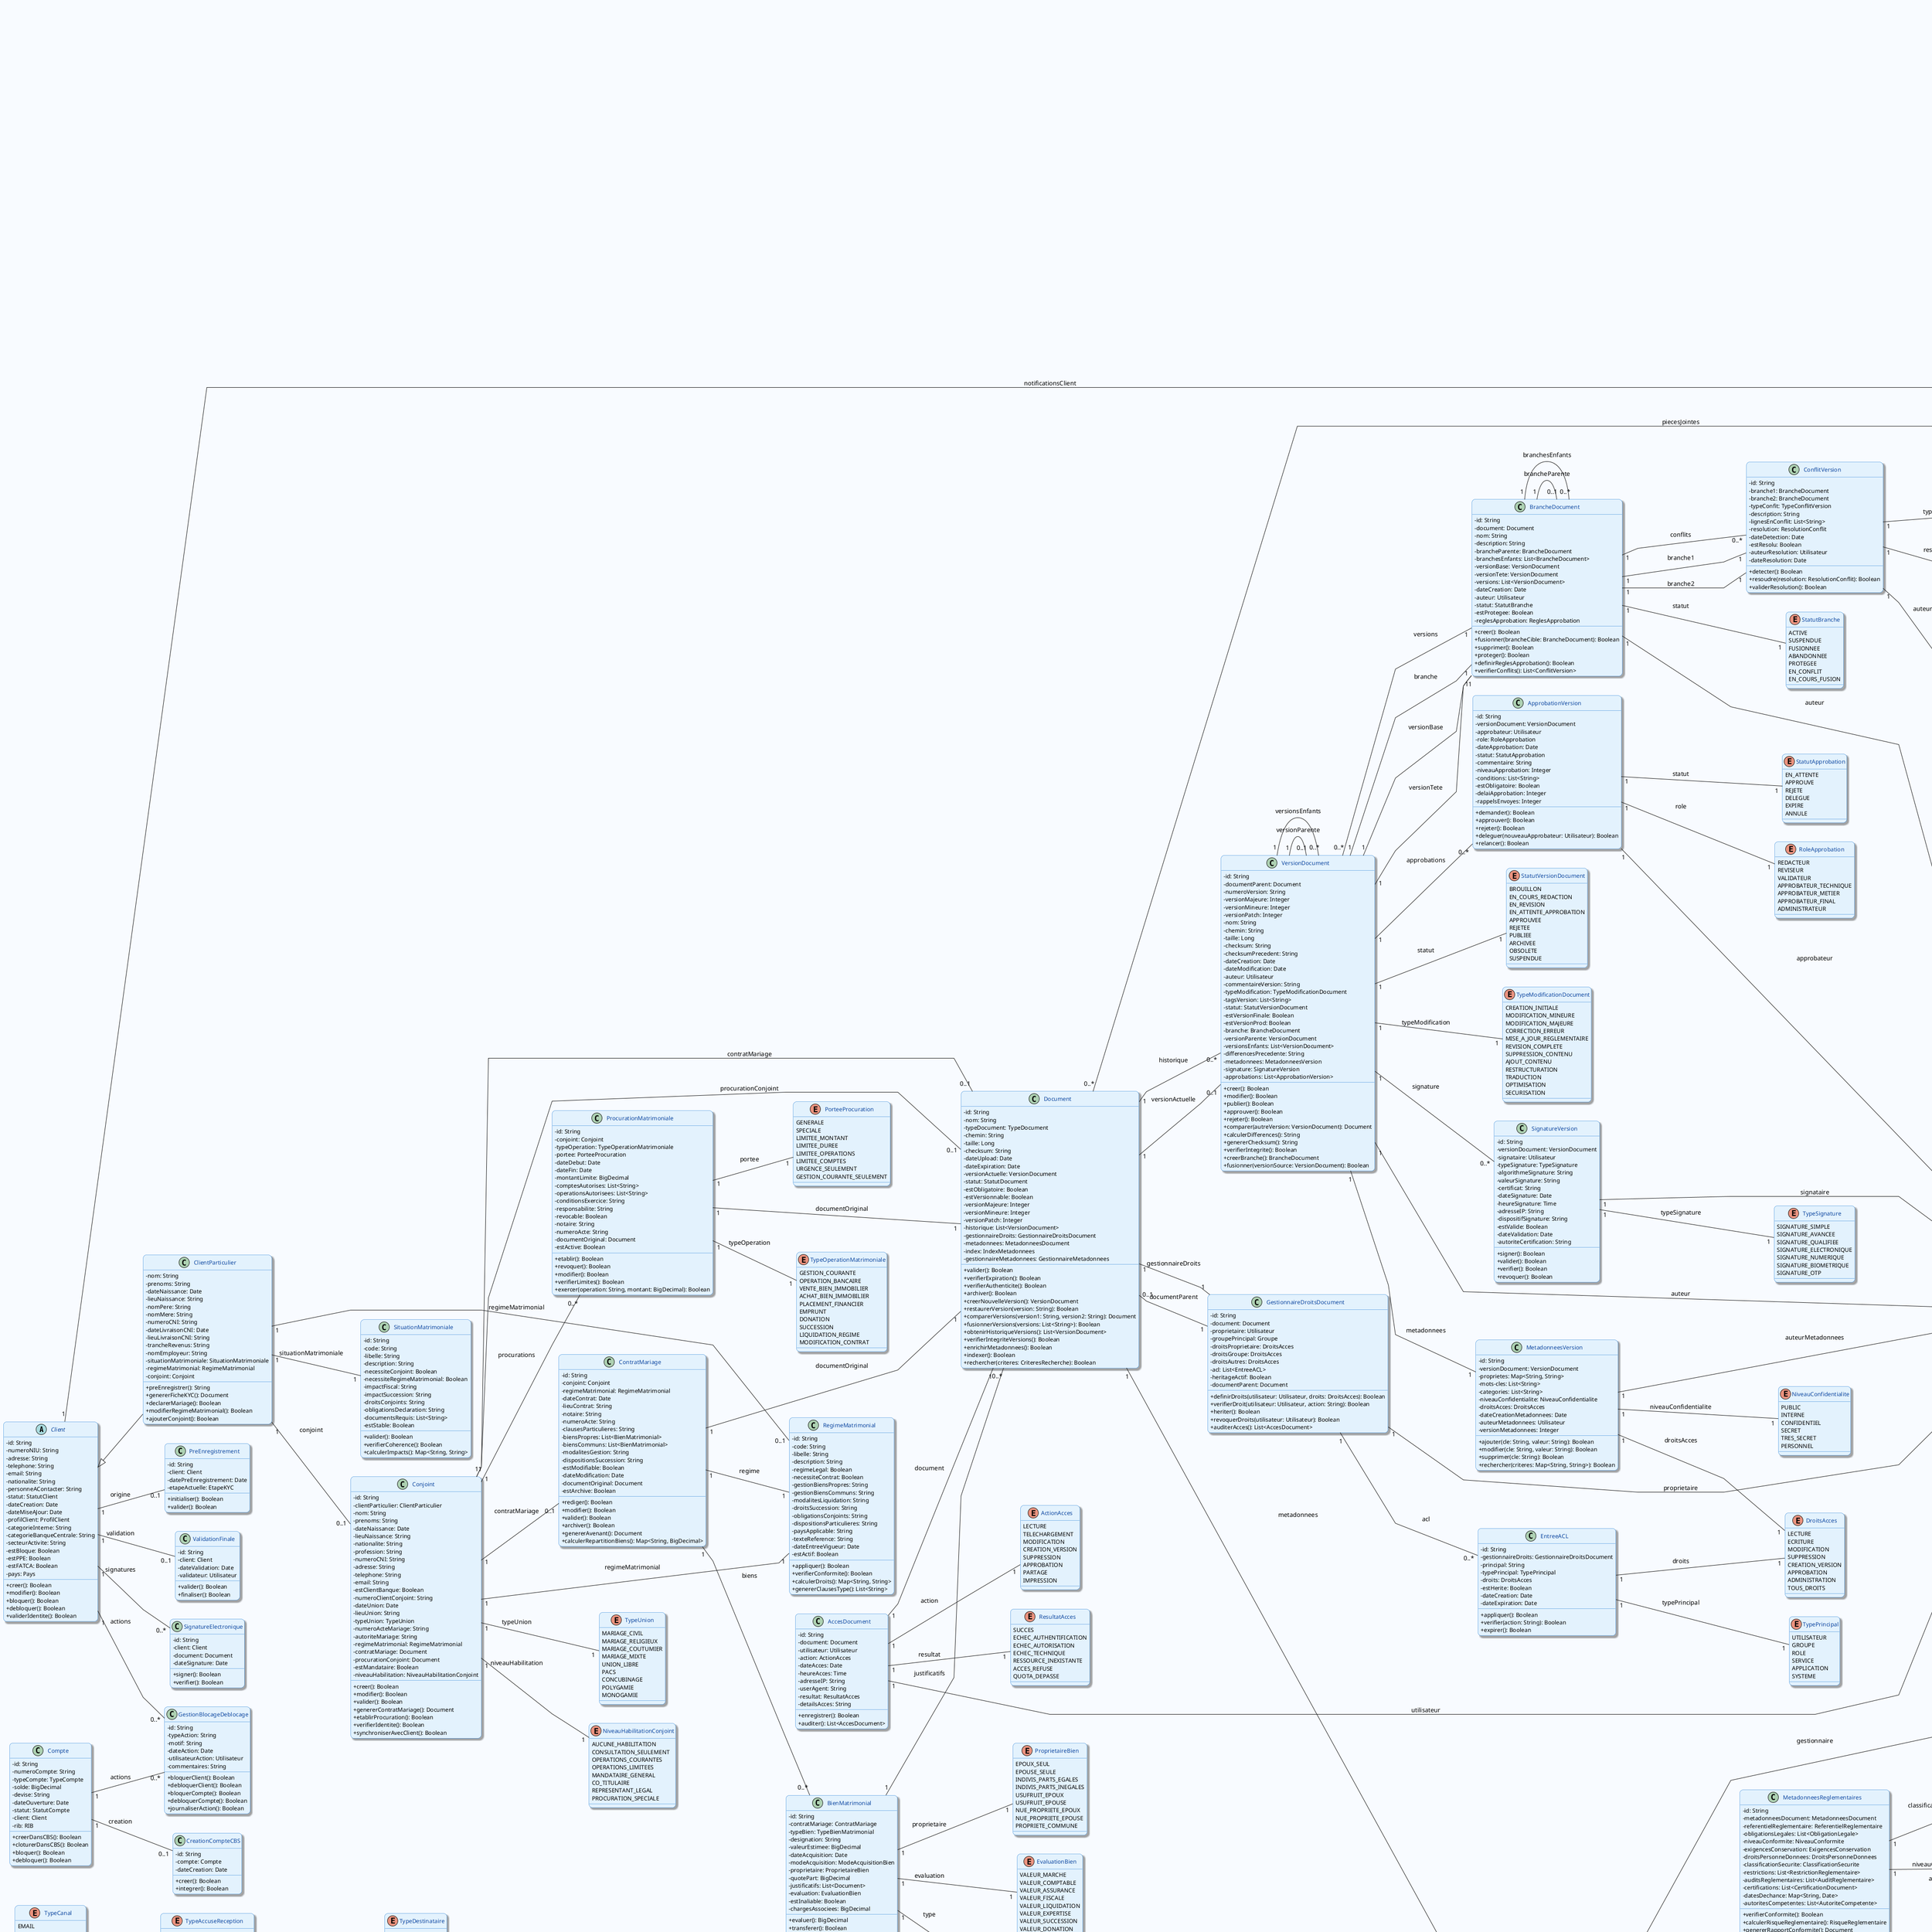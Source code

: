 @startuml D_CLASSE_13_JUIN
skinparam linetype polyline
skinparam backgroundColor #F8FBFF
skinparam classBackgroundColor #E3F2FD
skinparam classBorderColor #1976D2
skinparam classFontColor #0D47A1
skinparam classFontSize 13
skinparam classAttributeFontSize 12
skinparam classMethodFontSize 12
skinparam classAttributeIconSize 0
skinparam shadowing true
skinparam roundCorner 15
skinparam nodesep 40
skinparam ranksep 30
left to right direction

abstract class Client {
  - id: String
  - numeroNIU: String
  - adresse: String
  - telephone: String
  - email: String
  - nationalite: String
  - personneAContacter: String
  - statut: StatutClient
  - dateCreation: Date
  - dateMiseAJour: Date
  - profilClient: ProfilClient
  - categorieInterne: String
  - categorieBanqueCentrale: String
  - secteurActivite: String
  - estBloque: Boolean
  - estPPE: Boolean
  - estFATCA: Boolean
  - pays: Pays
  + creer(): Boolean
  + modifier(): Boolean
  + bloquer(): Boolean
  + debloquer(): Boolean
  + validerIdentite(): Boolean
}

class ClientParticulier extends Client {
  - nom: String
  - prenoms: String
  - dateNaissance: Date
  - lieuNaissance: String
  - nomPere: String
  - nomMere: String
  - numeroCNI: String
  - dateLivraisonCNI: Date
  - lieuLivraisonCNI: String
  - trancheRevenus: String
  - nomEmployeur: String
  - situationMatrimoniale: SituationMatrimoniale
  - regimeMatrimonial: RegimeMatrimonial
  - conjoint: Conjoint
  + preEnregistrer(): String
  + genererFicheKYC(): Document
  + declarerMariage(): Boolean
  + modifierRegimeMatrimonial(): Boolean
  + ajouterConjoint(): Boolean
}

class Utilisateur {
  - id: String
  - nom: String
  - prenoms: String
  - login: String
  - email: String
  - profil: Profil
  - estActif: Boolean
  + seConnecter(): Boolean
  + changerMotDePasse(): Boolean
  + gererDroits(): Boolean
}

class Document {
  - id: String
  - nom: String
  - typeDocument: TypeDocument
  - chemin: String
  - taille: Long
  - checksum: String
  - dateUpload: Date
  - dateExpiration: Date
  - versionActuelle: VersionDocument
  - statut: StatutDocument
  - estObligatoire: Boolean
  - estVersionnable: Boolean
  - versionMajeure: Integer
  - versionMineure: Integer
  - versionPatch: Integer
  - historique: List<VersionDocument>
  - gestionnaireDroits: GestionnaireDroitsDocument
  - metadonnees: MetadonneesDocument
  - index: IndexMetadonnees
  - gestionnaireMetadonnees: GestionnaireMetadonnees
  + valider(): Boolean
  + verifierExpiration(): Boolean
  + verifierAuthenticite(): Boolean
  + archiver(): Boolean
  + creerNouvelleVersion(): VersionDocument
  + restaurerVersion(version: String): Boolean
  + comparerVersions(version1: String, version2: String): Document
  + fusionnerVersions(versions: List<String>): Boolean
  + obtenirHistoriqueVersions(): List<VersionDocument>
  + verifierIntegriteVersions(): Boolean
  + enrichirMetadonnees(): Boolean
  + indexer(): Boolean
  + rechercher(criteres: CriteresRecherche): Boolean
}

class Compte {
  - id: String
  - numeroCompte: String
  - typeCompte: TypeCompte
  - solde: BigDecimal
  - devise: String
  - dateOuverture: Date
  - statut: StatutCompte
  - client: Client
  - rib: RIB
  + creerDansCBS(): Boolean
  + cloturerDansCBS(): Boolean
  + bloquer(): Boolean
  + debloquer(): Boolean
}

class VersionDocument {
  - id: String
  - documentParent: Document
  - numeroVersion: String
  - versionMajeure: Integer
  - versionMineure: Integer
  - versionPatch: Integer
  - nom: String
  - chemin: String
  - taille: Long
  - checksum: String
  - checksumPrecedent: String
  - dateCreation: Date
  - dateModification: Date
  - auteur: Utilisateur
  - commentaireVersion: String
  - typeModification: TypeModificationDocument
  - tagsVersion: List<String>
  - statut: StatutVersionDocument
  - estVersionFinale: Boolean
  - estVersionProd: Boolean
  - branche: BrancheDocument
  - versionParente: VersionDocument
  - versionsEnfants: List<VersionDocument>
  - differencesPrecedente: String
  - metadonnees: MetadonneesVersion
  - signature: SignatureVersion
  - approbations: List<ApprobationVersion>
  + creer(): Boolean
  + modifier(): Boolean
  + publier(): Boolean
  + approuver(): Boolean
  + rejeter(): Boolean
  + comparer(autreVersion: VersionDocument): Document
  + calculerDifferences(): String
  + genererChecksum(): String
  + verifierIntegrite(): Boolean
  + creerBranche(): BrancheDocument
  + fusionner(versionSource: VersionDocument): Boolean
}

class BrancheDocument {
  - id: String
  - document: Document
  - nom: String
  - description: String
  - brancheParente: BrancheDocument
  - branchesEnfants: List<BrancheDocument>
  - versionBase: VersionDocument
  - versionTete: VersionDocument
  - versions: List<VersionDocument>
  - dateCreation: Date
  - auteur: Utilisateur
  - statut: StatutBranche
  - estProtegee: Boolean
  - reglesApprobation: ReglesApprobation
  + creer(): Boolean
  + fusionner(brancheCible: BrancheDocument): Boolean
  + supprimer(): Boolean
  + proteger(): Boolean
  + definirReglesApprobation(): Boolean
  + verifierConflits(): List<ConflitVersion>
}

class MetadonneesVersion {
  - id: String
  - versionDocument: VersionDocument
  - proprietes: Map<String, String>
  - mots-cles: List<String>
  - categories: List<String>
  - niveauConfidentialite: NiveauConfidentialite
  - droitsAcces: DroitsAcces
  - dateCreationMetadonnees: Date
  - auteurMetadonnees: Utilisateur
  - versionMetadonnees: Integer
  + ajouter(cle: String, valeur: String): Boolean
  + modifier(cle: String, valeur: String): Boolean
  + supprimer(cle: String): Boolean
  + rechercher(criteres: Map<String, String>): Boolean
}

class MetadonneesDocument {
  - id: String
  - document: Document
  - metadonneesTechniques: MetadonneesTechniques
  - metadonneesMetier: MetadonneesMetier
  - metadonneesReglementaires: MetadonneesReglementaires
  - metadonneesArchivage: MetadonneesArchivage
  - metadonneesPersonnalisees: Map<String, Object>
  - schemaMetadonnees: SchemaMetadonnees
  - dateCreation: Date
  - dateMiseAJour: Date
  - gestionnaire: Utilisateur
  - estValide: Boolean
  - versionMetadonnees: Integer
  + creer(): Boolean
  + modifier(): Boolean
  + valider(): Boolean
  + exporter(): Document
  + importer(source: Document): Boolean
  + synchroniser(): Boolean
  + rechercher(criteres: CriteresRecherche): List<Document>
}

class MetadonneesTechniques {
  - id: String
  - metadonneesDocument: MetadonneesDocument
  - formatDocument: FormatDocument
  - encodage: String
  - resolution: String
  - dimensionsPixels: Dimension
  - nombrePages: Integer
  - tailleOctets: Long
  - checksumMD5: String
  - checksumSHA256: String
  - typeContenu: TypeContenu
  - applicationCreation: String
  - versionApplication: String
  - systemeExploitation: String
  - compressionUtilisee: String
  - chiffrementApplique: String
  - proprietesTechniques: Map<String, String>
  + calculerChecksum(): Boolean
  + analyserFormat(): Boolean
  + extraireMetadonnees(): Boolean
  + optimiser(): Boolean
  + convertir(formatCible: FormatDocument): Boolean
}

class MetadonneesMetier {
  - id: String
  - metadonneesDocument: MetadonneesDocument
  - categorieMetier: CategorieMetier
  - processusMetier: ProcessusMetier
  - entitesConcernees: List<EntiteMetier>
  - contexteUtilisation: ContexteUtilisation
  - valeurMetier: ValeurMetier
  - criticite: CriticiteDocument
  - impacts: List<ImpactMetier>
  - parties: List<PartieDocument>
  - relations: List<RelationDocument>
  - cycleBusiness: CycleBusiness
  - frequenceUtilisation: FrequenceUtilisation
  - utilisateursTypes: List<TypeUtilisateur>
  - objectifsDocument: List<ObjectifDocument>
  + classifier(): Boolean
  + evaluerCriticite(): CriticiteDocument
  + calculerValeur(): ValeurMetier
  + analyserImpacts(): List<ImpactMetier>
  + cartographier(): CarteProcessus
}

class MetadonneesReglementaires {
  - id: String
  - metadonneesDocument: MetadonneesDocument
  - referentielReglementaire: ReferentielReglementaire
  - obligationsLegales: List<ObligationLegale>
  - niveauConformite: NiveauConformite
  - exigencesConservation: ExigencesConservation
  - droitsPersonneDonnees: DroitsPersonneDonnees
  - classificationSecurite: ClassificationSecurite
  - restrictions: List<RestrictionReglementaire>
  - auditsReglementaires: List<AuditReglementaire>
  - certifications: List<CertificationDocument>
  - datesDechance: Map<String, Date>
  - autoritesCompetentes: List<AutoriteCompetente>
  + verifierConformite(): Boolean
  + calculerRisqueReglementaire(): RisqueReglementaire
  + genererRapportConformite(): Document
  + plannifierAudits(): List<PlanAudit>
  + surveillerEcheances(): List<Echeance>
}

class MetadonneesArchivage {
  - id: String
  - metadonneesDocument: MetadonneesDocument
  - politiqueArchivage: PolitiqueArchivage
  - dureeConservationLegale: Integer
  - dureeConservationOperationnelle: Integer
  - declencheurArchivage: DeclencheurArchivage
  - niveauAccesArchive: NiveauAccesArchive
  - supportArchivage: SupportArchivage
  - localisationArchive: LocalisationArchive
  - indexArchivage: IndexArchivage
  - planDestruction: PlanDestruction
  - traitementDonneesSensibles: TraitementDonneesSensibles
  - migrationFormatsPrevue: MigrationFormats
  - coutArchivage: CoutArchivage
  + planifier(): Boolean
  + executer(): Boolean
  + restaurer(): Boolean
  + detruire(): Boolean
  + migrer(): Boolean
  + auditer(): RapportAuditArchivage
}

class SchemaMetadonnees {
  - id: String
  - nom: String
  - version: String
  - description: String
  - typeDocument: TypeDocument
  - champObligatoires: List<ChampMetadonnees>
  - champOptionnels: List<ChampMetadonnees>
  - reglesValidation: List<RegleValidation>
  - formatStandard: FormatStandard
  - mappingStandards: Map<String, String>
  - dateCreation: Date
  - auteur: Utilisateur
  - estActif: Boolean
  - versionPrecedente: SchemaMetadonnees
  + definir(): Boolean
  + valider(metadonnees: MetadonneesDocument): Boolean
  + migrer(nouvelleVersion: SchemaMetadonnees): Boolean
  + exporter(): Document
  + comparer(autreSchema: SchemaMetadonnees): Document
}

class ChampMetadonnees {
  - id: String
  - schema: SchemaMetadonnees
  - nom: String
  - libelle: String
  - description: String
  - typeChamp: TypeChampMetadonnees
  - tailleMax: Integer
  - valeurParDefaut: String
  - valeursAutorisees: List<String>
  - formatValidation: String
  - estObligatoire: Boolean
  - estIndexe: Boolean
  - estRecherchable: Boolean
  - groupeFonctionnel: GroupeFonctionnel
  - ordreAffichage: Integer
  + definir(): Boolean
  + valider(valeur: Object): Boolean
  + indexer(): Boolean
  + transformer(valeur: Object): Object
}

class IndexMetadonnees {
  - id: String
  - metadonneesDocument: MetadonneesDocument
  - champsIndexes: List<ChampIndex>
  - indexTextuel: IndexTextuel
  - indexDate: IndexDate
  - indexNumerique: IndexNumerique
  - indexGeographique: IndexGeographique
  - motsClesExtrait: List<String>
  - entitesNommees: List<EntiteNommee>
  - conceptsIdentifies: List<Concept>
  - dateIndexation: Date
  - algorithmeIndexation: String
  - scoreRelevance: Float
  + construire(): Boolean
  + mettrAJour(): Boolean
  + rechercher(requete: RequeteRecherche): ResultatRecherche
  + analyserTexte(): AnalyseTextuelle
  + extraireEntites(): List<EntiteNommee>
}

class GestionnaireMetadonnees {
  - id: String
  - nom: String
  - description: String
  - schemasSupportes: List<SchemaMetadonnees>
  - referentielsUtilises: List<ReferentielMetadonnees>
  - reglesAutomatisation: List<RegleAutomatisation>
  - integrationsExterne: List<IntegrationExterne>
  - statistiques: StatistiquesMetadonnees
  - configuration: ConfigurationGestionnaire
  - estActif: Boolean
  + initialiser(): Boolean
  + traiter(document: Document): MetadonneesDocument
  + enrichir(metadonnees: MetadonneesDocument): Boolean
  + normaliser(): Boolean
  + synchroniser(): Boolean
  + genererRapports(): List<RapportMetadonnees>
  + optimiser(): Boolean
}

class SignatureVersion {
  - id: String
  - versionDocument: VersionDocument
  - signataire: Utilisateur
  - typeSignature: TypeSignature
  - algorithmeSignature: String
  - valeurSignature: String
  - certificat: String
  - dateSignature: Date
  - heureSignature: Time
  - adresseIP: String
  - dispositifSignature: String
  - estValide: Boolean
  - dateValidation: Date
  - autoriteCertification: String
  + signer(): Boolean
  + valider(): Boolean
  + verifier(): Boolean
  + revoquer(): Boolean
}

class ApprobationVersion {
  - id: String
  - versionDocument: VersionDocument
  - approbateur: Utilisateur
  - role: RoleApprobation
  - dateApprobation: Date
  - statut: StatutApprobation
  - commentaire: String
  - niveauApprobation: Integer
  - conditions: List<String>
  - estObligatoire: Boolean
  - delaiApprobation: Integer
  - rappelsEnvoyes: Integer
  + demander(): Boolean
  + approuver(): Boolean
  + rejeter(): Boolean
  + deleguer(nouveauApprobateur: Utilisateur): Boolean
  + relancer(): Boolean
}

class GestionnaireDroitsDocument {
  - id: String
  - document: Document
  - proprietaire: Utilisateur
  - groupePrincipal: Groupe
  - droitsProprietaire: DroitsAcces
  - droitsGroupe: DroitsAcces
  - droitsAutres: DroitsAcces
  - acl: List<EntreeACL>
  - heritageActif: Boolean
  - documentParent: Document
  + definirDroits(utilisateur: Utilisateur, droits: DroitsAcces): Boolean
  + verifierDroit(utilisateur: Utilisateur, action: String): Boolean
  + heriter(): Boolean
  + revoquerDroits(utilisateur: Utilisateur): Boolean
  + auditerAcces(): List<AccesDocument>
}

class EntreeACL {
  - id: String
  - gestionnaireDroits: GestionnaireDroitsDocument
  - principal: String
  - typePrincipal: TypePrincipal
  - droits: DroitsAcces
  - estHerite: Boolean
  - dateCreation: Date
  - dateExpiration: Date
  + appliquer(): Boolean
  + verifier(action: String): Boolean
  + expirer(): Boolean
}

class ConflitVersion {
  - id: String
  - branche1: BrancheDocument
  - branche2: BrancheDocument
  - typeConfit: TypeConflitVersion
  - description: String
  - lignesEnConflit: List<String>
  - resolution: ResolutionConflit
  - dateDetection: Date
  - estResolu: Boolean
  - auteurResolution: Utilisateur
  - dateResolution: Date
  + detecter(): Boolean
  + resoudre(resolution: ResolutionConflit): Boolean
  + validerResolution(): Boolean
}

class AccesDocument {
  - id: String
  - document: Document
  - utilisateur: Utilisateur
  - action: ActionAcces
  - dateAcces: Date
  - heureAcces: Time
  - adresseIP: String
  - userAgent: String
  - resultat: ResultatAcces
  - detailsAcces: String
  + enregistrer(): Boolean
  + auditer(): List<AccesDocument>
}

class GestionnaireNotification {
  - id: String
  - nom: String
  - description: String
  - estActif: Boolean
  - configurationDefaut: ConfigurationNotification
  - canaux: List<CanalNotification>
  - modeles: List<ModeleNotification>
  - historique: List<HistoriqueNotification>
  - statistiques: StatistiquesNotification
  + envoyerNotification(notification: Notification): Boolean
  + configurerCanal(canal: CanalNotification): Boolean
  + creerModele(modele: ModeleNotification): Boolean
  + gererAccuseReception(accuseId: String): Boolean
  + relancerNotification(notificationId: String): Boolean
  + genererRapportStatistiques(): Document
  + verifierLivraisonNotifications(): Boolean
}

class Notification {
  - id: String
  - destinataire: Destinataire
  - expediteur: String
  - typeNotification: TypeNotification
  - priorite: PrioriteNotification
  - sujet: String
  - contenu: String
  - pieceJointes: List<Document>
  - dateCreation: Date
  - dateEnvoi: Date
  - dateLivraison: Date
  - statut: StatutNotification
  - canalEnvoi: CanalNotification
  - modeleUtilise: ModeleNotification
  - accuseReception: AccuseReception
  - tentativesEnvoi: Integer
  - prochaineTentative: Date
  - estUrgente: Boolean
  - estConfidentielle: Boolean
  + creer(): Boolean
  + envoyer(): Boolean
  + marquerCommeEnvoyee(): Boolean
  + marquerCommeLivree(): Boolean
  + marquerCommeEchouee(): Boolean
  + programmerRelance(): Boolean
  + genererAccuseReception(): AccuseReception
}

class AccuseReception {
  - id: String
  - notification: Notification
  - typeAccuse: TypeAccuseReception
  - dateReception: Date
  - heureReception: Time
  - adresseIP: String
  - userAgent: String
  - codeConfirmation: String
  - statut: StatutAccuseReception
  - commentaire: String
  - preuveReception: String
  - dispositifReception: String
  - localisationReception: String
  + generer(): Boolean
  + valider(): Boolean
  + confirmer(): Boolean
  + genererCertificat(): Document
  + verifierAuthenticite(): Boolean
}

class TypeNotification {
  - id: String
  - code: String
  - libelle: String
  - description: String
  - categorie: CategorieNotification
  - prioriteDefaut: PrioriteNotification
  - canalDefaut: CanalNotification
  - modeleDefaut: ModeleNotification
  - necessiteAccuseReception: Boolean
  - delaiLivraisonMax: Integer
  - nombreTentativesMax: Integer
  - intervalleRelance: Integer
  - estArchivable: Boolean
  - dureeConservation: Integer
  + definirParametres(): Boolean
  + validerConfiguration(): Boolean
  + appliquerRegles(): Boolean
}

class CanalNotification {
  - id: String
  - nom: String
  - type: TypeCanal
  - description: String
  - configuration: ConfigurationCanal
  - estActif: Boolean
  - capaciteMax: Integer
  - delaiLivraison: Integer
  - tauxReussite: Float
  - coutParMessage: BigDecimal
  - fournisseur: String
  - parametresConnexion: String
  + configurer(): Boolean
  + tester(): Boolean
  + envoyer(notification: Notification): Boolean
  + verifierDisponibilite(): Boolean
  + calculerCout(): BigDecimal
  + obtenirStatistiques(): StatistiquesCanal
}

class ModeleNotification {
  - id: String
  - nom: String
  - typeNotification: TypeNotification
  - canal: CanalNotification
  - sujetModele: String
  - contenuModele: String
  - formatage: String
  - variables: List<VariableModele>
  - langue: String
  - version: Integer
  - dateCreation: Date
  - dateModification: Date
  - estActif: Boolean
  + creer(): Boolean
  + modifier(): Boolean
  + dupliquer(): Boolean
  + personnaliser(variables: Map<String, String>): String
  + validerSyntaxe(): Boolean
  + previsualiser(): String
}

class Destinataire {
  - id: String
  - type: TypeDestinataire
  - nom: String
  - prenoms: String
  - email: String
  - telephone: String
  - adressePostale: String
  - preferences: PreferencesNotification
  - languePreferee: String
  - fuseauHoraire: String
  - estActif: Boolean
  - estOptOut: Boolean
  + validerContact(): Boolean
  + mettreAJourPreferences(): Boolean
  + gererOptOut(): Boolean
  + obtenirCanalPrefere(): CanalNotification
}

class PreferencesNotification {
  - id: String
  - destinataire: Destinataire
  - canalPrefere: CanalNotification
  - heuresReception: PlageHoraire
  - frequenceMax: Integer
  - typesAutorises: List<TypeNotification>
  - typesBloquees: List<TypeNotification>
  - formatPrefere: String
  - accuseReceptionAuto: Boolean
  + configurer(): Boolean
  + valider(): Boolean
  + appliquer(): Boolean
}

class HistoriqueNotification {
  - id: String
  - notification: Notification
  - action: ActionNotification
  - dateAction: Date
  - utilisateur: String
  - details: String
  - ancienneValeur: String
  - nouvelleValeur: String
  + enregistrer(): Boolean
  + consulter(): List<HistoriqueNotification>
  + exporter(): Document
}

class Conjoint {
  - id: String
  - clientParticulier: ClientParticulier
  - nom: String
  - prenoms: String
  - dateNaissance: Date
  - lieuNaissance: String
  - nationalite: String
  - profession: String
  - numeroCNI: String
  - adresse: String
  - telephone: String
  - email: String
  - estClientBanque: Boolean
  - numeroClientConjoint: String
  - dateUnion: Date
  - lieuUnion: String
  - typeUnion: TypeUnion
  - numeroActeMariage: String
  - autoriteMariage: String
  - regimeMatrimonial: RegimeMatrimonial
  - contratMariage: Document
  - procurationConjoint: Document
  - estMandataire: Boolean
  - niveauHabilitation: NiveauHabilitationConjoint
  + creer(): Boolean
  + modifier(): Boolean
  + valider(): Boolean
  + genererContratMariage(): Document
  + etablirProcuration(): Boolean
  + verifierIdentite(): Boolean
  + synchroniserAvecClient(): Boolean
}

class ContratMariage {
  - id: String
  - conjoint: Conjoint
  - regimeMatrimonial: RegimeMatrimonial
  - dateContrat: Date
  - lieuContrat: String
  - notaire: String
  - numeroActe: String
  - clausesParticulieres: String
  - biensPropres: List<BienMatrimonial>
  - biensCommuns: List<BienMatrimonial>
  - modalitesGestion: String
  - dispositionsSuccession: String
  - estModifiable: Boolean
  - dateModification: Date
  - documentOriginal: Document
  - estArchive: Boolean
  + rediger(): Boolean
  + modifier(): Boolean
  + valider(): Boolean
  + archiver(): Boolean
  + genererAvenant(): Document
  + calculerRepartitionBiens(): Map<String, BigDecimal>
}

class BienMatrimonial {
  - id: String
  - contratMariage: ContratMariage
  - typeBien: TypeBienMatrimonial
  - designation: String
  - valeurEstimee: BigDecimal
  - dateAcquisition: Date
  - modeAcquisition: ModeAcquisitionBien
  - proprietaire: ProprietaireBien
  - quotePart: BigDecimal
  - justificatifs: List<Document>
  - evaluation: EvaluationBien
  - estInaliable: Boolean
  - chargesAssociees: BigDecimal
  + evaluer(): BigDecimal
  + transferer(): Boolean
  + modifier(): Boolean
  + archiver(): Boolean
}

class RegimeMatrimonial {
  - id: String
  - code: String
  - libelle: String
  - description: String
  - regimeLegal: Boolean
  - necessiteContrat: Boolean
  - gestionBiensPropres: String
  - gestionBiensCommuns: String
  - modalitesLiquidation: String
  - droitsSuccession: String
  - obligationsConjoints: String
  - dispositionsParticulieres: String
  - paysApplicable: String
  - texteReference: String
  - dateEntreeVigueur: Date
  - estActif: Boolean
  + appliquer(): Boolean
  + verifierConformite(): Boolean
  + calculerDroits(): Map<String, String>
  + genererClausesType(): List<String>
}

class SituationMatrimoniale {
  - id: String
  - code: String
  - libelle: String
  - description: String
  - necessiteConjoint: Boolean
  - necessiteRegimeMatrimonial: Boolean
  - impactFiscal: String
  - impactSuccession: String
  - droitsConjoints: String
  - obligationsDeclaration: String
  - documentsRequis: List<String>
  - estStable: Boolean
  + valider(): Boolean
  + verifierCoherence(): Boolean
  + calculerImpacts(): Map<String, String>
}

class ProcurationMatrimoniale {
  - id: String
  - conjoint: Conjoint
  - typeOperation: TypeOperationMatrimoniale
  - portee: PorteeProcuration
  - dateDebut: Date
  - dateFin: Date
  - montantLimite: BigDecimal
  - comptesAutorises: List<String>
  - operationsAutorisees: List<String>
  - conditionsExercice: String
  - responsabilite: String
  - revocable: Boolean
  - notaire: String
  - numeroActe: String
  - documentOriginal: Document
  - estActive: Boolean
  + etablir(): Boolean
  + revoquer(): Boolean
  + modifier(): Boolean
  + verifierLimites(): Boolean
  + exercer(operation: String, montant: BigDecimal): Boolean
}

class PreEnregistrement {
  - id: String
  - client: Client
  - datePreEnregistrement: Date
  - etapeActuelle: EtapeKYC
  + initialiser(): Boolean
  + valider(): Boolean
}

class ValidationFinale {
  - id: String
  - client: Client
  - dateValidation: Date
  - validateur: Utilisateur
  + valider(): Boolean
  + finaliser(): Boolean
}

class SignatureElectronique {
  - id: String
  - client: Client
  - document: Document
  - dateSignature: Date
  + signer(): Boolean
  + verifier(): Boolean
}

class CreationCompteCBS {
  - id: String
  - compte: Compte
  - dateCreation: Date
  + creer(): Boolean
  + integrer(): Boolean
}

class GestionBlocageDeblocage {
  - id: String
  - typeAction: String
  - motif: String
  - dateAction: Date
  - utilisateurAction: Utilisateur
  - commentaires: String
  + bloquerClient(): Boolean
  + debloquerClient(): Boolean
  + bloquerCompte(): Boolean
  + debloquerCompte(): Boolean
  + journaliserAction(): Boolean
}

class Archives {
  - id: String
  - document: Document
  - planClassification: PlanClassification
  - codeRangement: String
  - emplacement: String
  - dateArchivage: Date
  - dureeConservation: Integer
  - metadonneesArchivage: MetadonneesArchivage
  + archiver(): Boolean
  + rechercher(): List<Document>
  + restaurer(): Boolean
}

' ===== ENUMS =====

enum TypeCanal {
    EMAIL
    SMS
    PUSH_NOTIFICATION
    COURRIER_POSTAL
    FAX
    APPEL_TELEPHONIQUE
    NOTIFICATION_INTERNE
    WEBHOOK
    API_REST
}

enum StatutNotification {
    BROUILLON
    PROGRAMMEE
    EN_COURS_ENVOI
    ENVOYEE
    LIVREE
    LUE
    ECHOUEE
    ANNULEE
    EXPIREE
}

enum PrioriteNotification {
    BASSE
    NORMALE
    HAUTE
    CRITIQUE
    URGENTE
}

enum TypeAccuseReception {
    AUTOMATIQUE
    MANUEL
    LECTURE_EMAIL
    CLIC_LIEN
    REPONSE_SMS
    CONFIRMATION_TELEPHONIQUE
    SIGNATURE_ELECTRONIQUE
}

enum StatutAccuseReception {
    EN_ATTENTE
    RECU
    CONFIRME
    REFUSE
    EXPIRE
    INVALIDE
}

enum CategorieNotification {
    INFORMATION
    ALERTE
    RAPPEL
    CONFIRMATION
    URGENT
    MARKETING
    TECHNIQUE
    REGLEMENTAIRE
}

enum TypeDestinataire {
    CLIENT_PARTICULIER
    CLIENT_ENTREPRISE
    GESTIONNAIRE
    SUPERVISEUR
    ADMINISTRATEUR
    EXTERNE
    GROUPE
}

enum ActionNotification {
    CREATION
    ENVOI
    LIVRAISON
    LECTURE
    ACCUSE_RECEPTION
    ECHEC
    RELANCE
    ANNULATION
    ARCHIVAGE
}

enum TypeUnion {
    MARIAGE_CIVIL
    MARIAGE_RELIGIEUX
    MARIAGE_COUTUMIER
    MARIAGE_MIXTE
    UNION_LIBRE
    PACS
    CONCUBINAGE
    POLYGAMIE
    MONOGAMIE
}

enum TypeBienMatrimonial {
    BIEN_IMMOBILIER
    BIEN_MOBILIER
    COMPTE_BANCAIRE
    VALEURS_MOBILIERES
    FOND_COMMERCE
    BIEN_PROFESSIONNEL
    BIEN_INTELLECTUEL
    BIEN_AGRICOLE
    VEHICULE
    BIJOUX_OBJETS_ART
    ASSURANCE_VIE
    RETRAITE
}

enum ModeAcquisitionBien {
    ACHAT_AVANT_MARIAGE
    ACHAT_APRES_MARIAGE
    HERITAGE
    DONATION
    SUCCESSION
    ECHANGE
    CREATION_PERSONNELLE
    PLUS_VALUE
    FRUIT_CIVIL
    ACQUISITION_COMMUNE
}

enum ProprietaireBien {
    EPOUX_SEUL
    EPOUSE_SEULE
    INDIVIS_PARTS_EGALES
    INDIVIS_PARTS_INEGALES
    USUFRUIT_EPOUX
    USUFRUIT_EPOUSE
    NUE_PROPRIETE_EPOUX
    NUE_PROPRIETE_EPOUSE
    PROPRIETE_COMMUNE
}

enum TypeOperationMatrimoniale {
    GESTION_COURANTE
    OPERATION_BANCAIRE
    VENTE_BIEN_IMMOBILIER
    ACHAT_BIEN_IMMOBILIER
    PLACEMENT_FINANCIER
    EMPRUNT
    DONATION
    SUCCESSION
    LIQUIDATION_REGIME
    MODIFICATION_CONTRAT
}

enum PorteeProcuration {
    GENERALE
    SPECIALE
    LIMITEE_MONTANT
    LIMITEE_DUREE
    LIMITEE_OPERATIONS
    LIMITEE_COMPTES
    URGENCE_SEULEMENT
    GESTION_COURANTE_SEULEMENT
}

enum NiveauHabilitationConjoint {
    AUCUNE_HABILITATION
    CONSULTATION_SEULEMENT
    OPERATIONS_COURANTES
    OPERATIONS_LIMITEES
    MANDATAIRE_GENERAL
    CO_TITULAIRE
    REPRESENTANT_LEGAL
    PROCURATION_SPECIALE
}

enum EvaluationBien {
    VALEUR_MARCHE
    VALEUR_COMPTABLE
    VALEUR_ASSURANCE
    VALEUR_FISCALE
    VALEUR_LIQUIDATION
    VALEUR_EXPERTISE
    VALEUR_SUCCESSION
    VALEUR_DONATION
}

enum TypeModificationDocument {
    CREATION_INITIALE
    MODIFICATION_MINEURE
    MODIFICATION_MAJEURE
    CORRECTION_ERREUR
    MISE_A_JOUR_REGLEMENTAIRE
    REVISION_COMPLETE
    SUPPRESSION_CONTENU
    AJOUT_CONTENU
    RESTRUCTURATION
    TRADUCTION
    OPTIMISATION
    SECURISATION
}

enum StatutVersionDocument {
    BROUILLON
    EN_COURS_REDACTION
    EN_REVISION
    EN_ATTENTE_APPROBATION
    APPROUVEE
    REJETEE
    PUBLIEE
    ARCHIVEE
    OBSOLETE
    SUSPENDUE
}

enum StatutBranche {
    ACTIVE
    SUSPENDUE
    FUSIONNEE
    ABANDONNEE
    PROTEGEE
    EN_CONFLIT
    EN_COURS_FUSION
}

enum TypeConflitVersion {
    CONFLIT_CONTENU
    CONFLIT_METADONNEES
    CONFLIT_DROITS
    CONFLIT_STRUCTURE
    CONFLIT_DENOMINATION
    CONFLIT_BRANCHE
}

enum ResolutionConflit {
    ACCEPTER_VERSION_1
    ACCEPTER_VERSION_2
    FUSION_MANUELLE
    FUSION_AUTOMATIQUE
    CREER_NOUVELLE_VERSION
    ANNULER_MODIFICATION
}

enum TypeSignature {
    SIGNATURE_SIMPLE
    SIGNATURE_AVANCEE
    SIGNATURE_QUALIFIEE
    SIGNATURE_ELECTRONIQUE
    SIGNATURE_NUMERIQUE
    SIGNATURE_BIOMETRIQUE
    SIGNATURE_OTP
}

enum RoleApprobation {
    REDACTEUR
    REVISEUR
    VALIDATEUR
    APPROBATEUR_TECHNIQUE
    APPROBATEUR_METIER
    APPROBATEUR_FINAL
    ADMINISTRATEUR
}

enum StatutApprobation {
    EN_ATTENTE
    APPROUVE
    REJETE
    DELEGUE
    EXPIRE
    ANNULE
}

enum DroitsAcces {
    LECTURE
    ECRITURE
    MODIFICATION
    SUPPRESSION
    CREATION_VERSION
    APPROBATION
    ADMINISTRATION
    TOUS_DROITS
}

enum TypePrincipal {
    UTILISATEUR
    GROUPE
    ROLE
    SERVICE
    APPLICATION
    SYSTEME
}

enum NiveauConfidentialite {
    PUBLIC
    INTERNE
    CONFIDENTIEL
    SECRET
    TRES_SECRET
    PERSONNEL
}

enum ActionAcces {
    LECTURE
    TELECHARGEMENT
    MODIFICATION
    CREATION_VERSION
    SUPPRESSION
    APPROBATION
    PARTAGE
    IMPRESSION
}

enum ResultatAcces {
    SUCCES
    ECHEC_AUTHENTIFICATION
    ECHEC_AUTORISATION
    ECHEC_TECHNIQUE
    RESSOURCE_INEXISTANTE
    ACCES_REFUSE
    QUOTA_DEPASSE
}

enum FormatDocument {
    PDF
    WORD
    EXCEL
    POWERPOINT
    IMAGE_JPEG
    IMAGE_PNG
    IMAGE_TIFF
    VIDEO_MP4
    AUDIO_MP3
    XML
    JSON
    CSV
    HTML
    TEXT
    ZIP
    SCAN_OCR
}

enum TypeContenu {
    TEXTE
    IMAGE
    VIDEO
    AUDIO
    DONNEES_STRUCTUREES
    FORMULAIRE
    RAPPORT
    CONTRAT
    FACTURE
    JUSTIFICATIF
    SIGNATURE
    CERTIFICAT
    MULTIMEDIA
}

enum CategorieMetier {
    JURIDIQUE
    FINANCIER
    COMMERCIAL
    OPERATIONNEL
    CONFORMITE
    AUDIT
    RESSOURCES_HUMAINES
    MARKETING
    TECHNIQUE
    STRATEGIQUE
    COMMUNICATION
    FORMATION
}

enum ProcessusMetier {
    OUVERTURE_COMPTE
    GESTION_CREDIT
    CONFORMITE_KYC
    GESTION_RISQUE
    AUDIT_INTERNE
    REPORTING_REGLEMENTAIRE
    RELATION_CLIENT
    GESTION_PLAINTE
    TRESORERIE
    COMPTABILITE
    RESSOURCES_HUMAINES
    GOUVERNANCE
}

enum CriticiteDocument {
    TRES_FAIBLE
    FAIBLE
    MOYENNE
    ELEVEE
    CRITIQUE
    VITALE
}

enum ValeurMetier {
    AUCUNE
    FAIBLE
    MOYENNE
    ELEVEE
    STRATEGIQUE
    CRITIQUE
}

enum NiveauConformite {
    NON_APPLICABLE
    CONFORME
    PARTIELLEMENT_CONFORME
    NON_CONFORME
    EN_COURS_VERIFICATION
    EXEMPTION_ACCORDEE
}

enum ClassificationSecurite {
    PUBLIC
    USAGE_INTERNE
    CONFIDENTIEL
    SECRET_COMMERCIAL
    SECRET_PROFESSIONNEL
    DONNEES_PERSONNELLES
    DONNEES_SENSIBLES
}

enum SupportArchivage {
    ELECTRONIQUE
    PAPIER
    MICROFILM
    CLOUD
    TAPE_MAGNETIQUE
    DISQUE_OPTIQUE
    HYBRIDE
}

enum DeclencheurArchivage {
    DATE_CREATION
    DATE_CLOTURE
    EVENEMENT_METIER
    CHANGEMENT_STATUT
    DEMANDE_UTILISATEUR
    AUTOMATIQUE_PERIODIQUE
    FIN_CONSERVATION_ACTIVE
}

enum TypeChampMetadonnees {
    TEXTE_LIBRE
    TEXTE_STRUCTURE
    NOMBRE_ENTIER
    NOMBRE_DECIMAL
    DATE
    HEURE
    BOOLEEN
    LISTE_VALEURS
    REFERENCE
    GEOLOCALISATION
    FICHIER_ATTACHE
}

enum FormatStandard {
    DUBLIN_CORE
    MODS
    METS
    EAD
    MARC21
    OAIS
    PREMIS
    CUSTOM
}

' ===== RELATIONS =====

' Relations principales pour les notifications
GestionnaireNotification "1" -- "0..*" Notification : gere
GestionnaireNotification "1" -- "0..*" CanalNotification : canaux
GestionnaireNotification "1" -- "0..*" ModeleNotification : modeles
Notification "1" -- "0..1" AccuseReception : accuseReception
Notification "1" -- "1" TypeNotification : type
Notification "1" -- "1" CanalNotification : canalEnvoi
Notification "1" -- "1" ModeleNotification : modeleUtilise
Notification "1" -- "1" Destinataire : destinataire
Notification "1" -- "0..*" HistoriqueNotification : historique
TypeNotification "1" -- "0..*" Notification : instances
CanalNotification "1" -- "0..*" Notification : notificationsEnvoyees
ModeleNotification "1" -- "0..*" Notification : notificationsGenerees
Destinataire "1" -- "0..*" Notification : notificationsRecues
Destinataire "1" -- "0..1" PreferencesNotification : preferences

' Relations avec les entités existantes
Client "1" -- "0..*" Notification : notificationsClient
Utilisateur "1" -- "0..*" Notification : notificationsUtilisateur
Document "0..*" -- "0..*" Notification : piecesJointes

' Relations avec les étapes
Client "1" -- "0..1" PreEnregistrement : origine
Client "1" -- "0..1" ValidationFinale : validation
Client "1" -- "0..*" SignatureElectronique : signatures
Compte "1" -- "0..1" CreationCompteCBS : creation
Client "1" -- "0..*" GestionBlocageDeblocage : actions
Compte "1" -- "0..*" GestionBlocageDeblocage : actions

' Relations pour le système matrimonial
ClientParticulier "1" -- "0..1" Conjoint : conjoint
ClientParticulier "1" -- "1" SituationMatrimoniale : situationMatrimoniale
ClientParticulier "1" -- "0..1" RegimeMatrimonial : regimeMatrimonial
Conjoint "1" -- "1" RegimeMatrimonial : regimeMatrimonial
Conjoint "1" -- "0..1" ContratMariage : contratMariage
Conjoint "1" -- "0..*" ProcurationMatrimoniale : procurations
ContratMariage "1" -- "0..*" BienMatrimonial : biens
ContratMariage "1" -- "1" RegimeMatrimonial : regime
BienMatrimonial "1" -- "1" TypeBienMatrimonial : type
BienMatrimonial "1" -- "1" ModeAcquisitionBien : modeAcquisition
BienMatrimonial "1" -- "1" ProprietaireBien : proprietaire
BienMatrimonial "1" -- "1" EvaluationBien : evaluation
Conjoint "1" -- "1" TypeUnion : typeUnion
Conjoint "1" -- "1" NiveauHabilitationConjoint : niveauHabilitation
ProcurationMatrimoniale "1" -- "1" TypeOperationMatrimoniale : typeOperation
ProcurationMatrimoniale "1" -- "1" PorteeProcuration : portee

' Relations avec les documents
Conjoint "1" -- "0..1" Document : contratMariage
Conjoint "1" -- "0..1" Document : procurationConjoint
ContratMariage "1" -- "1" Document : documentOriginal
BienMatrimonial "1" -- "0..*" Document : justificatifs
ProcurationMatrimoniale "1" -- "1" Document : documentOriginal

' Relations pour le versioning
Document "1" -- "0..1" VersionDocument : versionActuelle
Document "1" -- "0..*" VersionDocument : historique
Document "1" -- "1" GestionnaireDroitsDocument : gestionnaireDroits
VersionDocument "1" -- "0..1" VersionDocument : versionParente
VersionDocument "1" -- "0..*" VersionDocument : versionsEnfants
VersionDocument "1" -- "1" BrancheDocument : branche
VersionDocument "1" -- "1" MetadonneesVersion : metadonnees
VersionDocument "1" -- "0..*" SignatureVersion : signature
VersionDocument "1" -- "0..*" ApprobationVersion : approbations
VersionDocument "1" -- "1" Utilisateur : auteur

' Relations pour les branches et conflits
BrancheDocument "1" -- "0..1" BrancheDocument : brancheParente
BrancheDocument "1" -- "0..*" BrancheDocument : branchesEnfants
BrancheDocument "1" -- "1" VersionDocument : versionBase
BrancheDocument "1" -- "1" VersionDocument : versionTete
BrancheDocument "1" -- "0..*" VersionDocument : versions
BrancheDocument "1" -- "1" Utilisateur : auteur
BrancheDocument "1" -- "0..*" ConflitVersion : conflits

' Relations pour les droits et accès
GestionnaireDroitsDocument "1" -- "1" Utilisateur : proprietaire
GestionnaireDroitsDocument "1" -- "0..*" EntreeACL : acl
GestionnaireDroitsDocument "1" -- "0..1" Document : documentParent
EntreeACL "1" -- "1" DroitsAcces : droits
EntreeACL "1" -- "1" TypePrincipal : typePrincipal

' Relations pour les signatures et approbations
SignatureVersion "1" -- "1" Utilisateur : signataire
SignatureVersion "1" -- "1" TypeSignature : typeSignature
ApprobationVersion "1" -- "1" Utilisateur : approbateur
ApprobationVersion "1" -- "1" RoleApprobation : role
ApprobationVersion "1" -- "1" StatutApprobation : statut

' Relations pour les métadonnées et audit
MetadonneesVersion "1" -- "1" Utilisateur : auteurMetadonnees
MetadonneesVersion "1" -- "1" NiveauConfidentialite : niveauConfidentialite
MetadonneesVersion "1" -- "1" DroitsAcces : droitsAcces
AccesDocument "1" -- "1" Document : document
AccesDocument "1" -- "1" Utilisateur : utilisateur
AccesDocument "1" -- "1" ActionAcces : action
AccesDocument "1" -- "1" ResultatAcces : resultat

' Relations pour les conflits
ConflitVersion "1" -- "1" BrancheDocument : branche1
ConflitVersion "1" -- "1" BrancheDocument : branche2
ConflitVersion "1" -- "1" TypeConflitVersion : typeConfit
ConflitVersion "1" -- "0..1" ResolutionConflit : resolution
ConflitVersion "1" -- "0..1" Utilisateur : auteurResolution

' Relations avec les enums de versioning
VersionDocument "1" -- "1" TypeModificationDocument : typeModification
VersionDocument "1" -- "1" StatutVersionDocument : statut
BrancheDocument "1" -- "1" StatutBranche : statut

' Relations pour les métadonnées de document
Document "1" -- "0..1" MetadonneesDocument : metadonnees
MetadonneesDocument "1" -- "1" MetadonneesTechniques : metadonneesTechniques
MetadonneesDocument "1" -- "1" MetadonneesMetier : metadonneesMetier
MetadonneesDocument "1" -- "1" MetadonneesReglementaires : metadonneesReglementaires
MetadonneesDocument "1" -- "1" MetadonneesArchivage : metadonneesArchivage
MetadonneesDocument "1" -- "1" SchemaMetadonnees : schemaMetadonnees
MetadonneesDocument "1" -- "1" Utilisateur : gestionnaire

' Relations pour les métadonnées techniques
MetadonneesTechniques "1" -- "1" FormatDocument : formatDocument
MetadonneesTechniques "1" -- "1" TypeContenu : typeContenu

' Relations pour les métadonnées métier
MetadonneesMetier "1" -- "1" CategorieMetier : categorieMetier
MetadonneesMetier "1" -- "1" ProcessusMetier : processusMetier
MetadonneesMetier "1" -- "1" CriticiteDocument : criticite
MetadonneesMetier "1" -- "1" ValeurMetier : valeurMetier

' Relations pour les métadonnées réglementaires
MetadonneesReglementaires "1" -- "1" NiveauConformite : niveauConformite
MetadonneesReglementaires "1" -- "1" ClassificationSecurite : classificationSecurite

' Relations pour les métadonnées d'archivage
MetadonneesArchivage "1" -- "1" SupportArchivage : supportArchivage
MetadonneesArchivage "1" -- "1" DeclencheurArchivage : declencheurArchivage

' Relations pour le schéma de métadonnées
SchemaMetadonnees "1" -- "0..*" ChampMetadonnees : champObligatoires
SchemaMetadonnees "1" -- "0..*" ChampMetadonnees : champOptionnels
SchemaMetadonnees "1" -- "1" FormatStandard : formatStandard
SchemaMetadonnees "1" -- "1" Utilisateur : auteur
SchemaMetadonnees "1" -- "0..1" SchemaMetadonnees : versionPrecedente

' Relations pour les champs de métadonnées
ChampMetadonnees "1" -- "1" SchemaMetadonnees : schema
ChampMetadonnees "1" -- "1" TypeChampMetadonnees : typeChamp

' Relations pour l'indexation
MetadonneesDocument "1" -- "0..1" IndexMetadonnees : index
IndexMetadonnees "1" -- "1" MetadonneesDocument : metadonneesDocument

' Relations pour le gestionnaire de métadonnées
GestionnaireMetadonnees "1" -- "0..*" SchemaMetadonnees : schemasSupportes
GestionnaireMetadonnees "1" -- "0..*" MetadonneesDocument : metadonneesGerees

' Relations avec les entités existantes
Archives "1" -- "0..1" MetadonneesArchivage : metadonneesArchivage

@enduml
